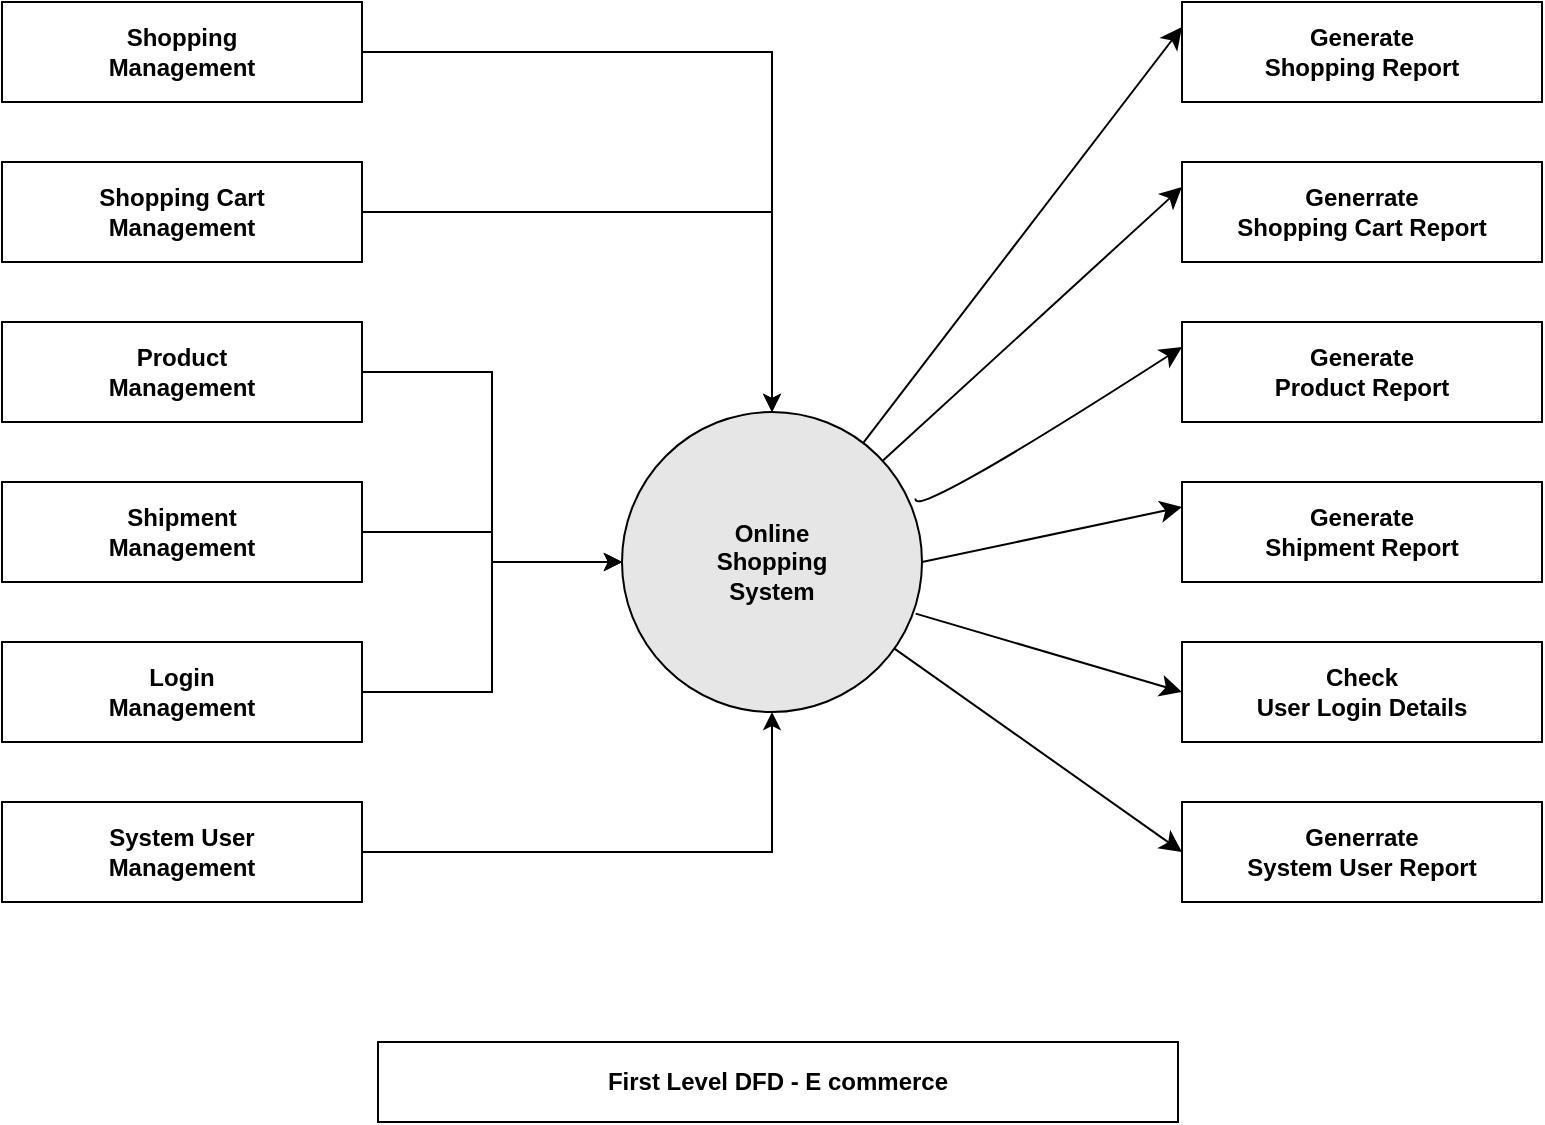 <mxfile version="28.2.3">
  <diagram name="Page-1" id="some-id">
    <mxGraphModel dx="1042" dy="562" grid="0" gridSize="10" guides="1" tooltips="1" connect="1" arrows="1" fold="1" page="1" pageScale="1" pageWidth="1100" pageHeight="850" math="0" shadow="0">
      <root>
        <mxCell id="0" />
        <mxCell id="1" parent="0" />
        <mxCell id="2" value="Shopping&lt;br&gt;Management" style="shape=rectangle;whiteSpace=wrap;html=1;fontStyle=1;strokeColor=#000000;fillColor=#FFFFFF;" parent="1" vertex="1">
          <mxGeometry x="40" y="40" width="180" height="50" as="geometry" />
        </mxCell>
        <mxCell id="3" value="Shopping Cart&lt;br&gt;Management" style="shape=rectangle;whiteSpace=wrap;html=1;fontStyle=1;strokeColor=#000000;fillColor=#FFFFFF;" parent="1" vertex="1">
          <mxGeometry x="40" y="120" width="180" height="50" as="geometry" />
        </mxCell>
        <mxCell id="4" value="Product&lt;br&gt;Management" style="shape=rectangle;whiteSpace=wrap;html=1;fontStyle=1;strokeColor=#000000;fillColor=#FFFFFF;" parent="1" vertex="1">
          <mxGeometry x="40" y="200" width="180" height="50" as="geometry" />
        </mxCell>
        <mxCell id="5" value="Shipment&lt;br&gt;Management" style="shape=rectangle;whiteSpace=wrap;html=1;fontStyle=1;strokeColor=#000000;fillColor=#FFFFFF;" parent="1" vertex="1">
          <mxGeometry x="40" y="280" width="180" height="50" as="geometry" />
        </mxCell>
        <mxCell id="6" value="Login&lt;br&gt;Management" style="shape=rectangle;whiteSpace=wrap;html=1;fontStyle=1;strokeColor=#000000;fillColor=#FFFFFF;" parent="1" vertex="1">
          <mxGeometry x="40" y="360" width="180" height="50" as="geometry" />
        </mxCell>
        <mxCell id="7" value="System User&lt;br&gt;Management" style="shape=rectangle;whiteSpace=wrap;html=1;fontStyle=1;strokeColor=#000000;fillColor=#FFFFFF;" parent="1" vertex="1">
          <mxGeometry x="40" y="440" width="180" height="50" as="geometry" />
        </mxCell>
        <mxCell id="8" value="Online&lt;br&gt;Shopping&lt;br&gt;System" style="ellipse;whiteSpace=wrap;html=1;aspect=fixed;fontStyle=1;strokeColor=#000000;fillColor=#E6E6E6;" parent="1" vertex="1">
          <mxGeometry x="350" y="245" width="150" height="150" as="geometry" />
        </mxCell>
        <mxCell id="9" value="Generate&lt;br&gt;Shopping Report" style="shape=rectangle;whiteSpace=wrap;html=1;fontStyle=1;strokeColor=#000000;fillColor=#FFFFFF;" parent="1" vertex="1">
          <mxGeometry x="630" y="40" width="180" height="50" as="geometry" />
        </mxCell>
        <mxCell id="10" value="Generrate&lt;br&gt;Shopping Cart Report" style="shape=rectangle;whiteSpace=wrap;html=1;fontStyle=1;strokeColor=#000000;fillColor=#FFFFFF;" parent="1" vertex="1">
          <mxGeometry x="630" y="120" width="180" height="50" as="geometry" />
        </mxCell>
        <mxCell id="11" value="Generate&lt;br&gt;Product Report" style="shape=rectangle;whiteSpace=wrap;html=1;fontStyle=1;strokeColor=#000000;fillColor=#FFFFFF;" parent="1" vertex="1">
          <mxGeometry x="630" y="200" width="180" height="50" as="geometry" />
        </mxCell>
        <mxCell id="12" value="Generate&lt;br&gt;Shipment Report" style="shape=rectangle;whiteSpace=wrap;html=1;fontStyle=1;strokeColor=#000000;fillColor=#FFFFFF;" parent="1" vertex="1">
          <mxGeometry x="630" y="280" width="180" height="50" as="geometry" />
        </mxCell>
        <mxCell id="13" value="Check&lt;br&gt;User Login Details" style="shape=rectangle;whiteSpace=wrap;html=1;fontStyle=1;strokeColor=#000000;fillColor=#FFFFFF;" parent="1" vertex="1">
          <mxGeometry x="630" y="360" width="180" height="50" as="geometry" />
        </mxCell>
        <mxCell id="14" value="Generrate&lt;br&gt;System User Report" style="shape=rectangle;whiteSpace=wrap;html=1;fontStyle=1;strokeColor=#000000;fillColor=#FFFFFF;" parent="1" vertex="1">
          <mxGeometry x="630" y="440" width="180" height="50" as="geometry" />
        </mxCell>
        <mxCell id="15" value="First Level DFD - E commerce" style="shape=rectangle;whiteSpace=wrap;html=1;fontStyle=1;strokeColor=#000000;fillColor=#FFFFFF;" parent="1" vertex="1">
          <mxGeometry x="228" y="560" width="400" height="40" as="geometry" />
        </mxCell>
        <mxCell id="16" style="edgeStyle=orthogonalEdgeStyle;rounded=0;orthogonalLoop=1;jettySize=auto;html=1;endArrow=classic;endFill=1;strokeColor=#000000;" parent="1" source="2" target="8" edge="1">
          <mxGeometry relative="1" as="geometry" />
        </mxCell>
        <mxCell id="17" style="edgeStyle=orthogonalEdgeStyle;rounded=0;orthogonalLoop=1;jettySize=auto;html=1;endArrow=classic;endFill=1;strokeColor=#000000;" parent="1" source="3" target="8" edge="1">
          <mxGeometry relative="1" as="geometry" />
        </mxCell>
        <mxCell id="18" style="edgeStyle=orthogonalEdgeStyle;rounded=0;orthogonalLoop=1;jettySize=auto;html=1;endArrow=classic;endFill=1;strokeColor=#000000;" parent="1" source="4" target="8" edge="1">
          <mxGeometry relative="1" as="geometry" />
        </mxCell>
        <mxCell id="19" style="edgeStyle=orthogonalEdgeStyle;rounded=0;orthogonalLoop=1;jettySize=auto;html=1;endArrow=classic;endFill=1;strokeColor=#000000;" parent="1" source="5" target="8" edge="1">
          <mxGeometry relative="1" as="geometry" />
        </mxCell>
        <mxCell id="20" style="edgeStyle=orthogonalEdgeStyle;rounded=0;orthogonalLoop=1;jettySize=auto;html=1;endArrow=classic;endFill=1;strokeColor=#000000;" parent="1" source="6" target="8" edge="1">
          <mxGeometry relative="1" as="geometry" />
        </mxCell>
        <mxCell id="21" style="edgeStyle=orthogonalEdgeStyle;rounded=0;orthogonalLoop=1;jettySize=auto;html=1;endArrow=classic;endFill=1;strokeColor=#000000;" parent="1" source="7" target="8" edge="1">
          <mxGeometry relative="1" as="geometry" />
        </mxCell>
        <mxCell id="27" value="" style="endArrow=classic;html=1;rounded=0;fontSize=12;startSize=8;endSize=8;curved=1;entryX=0;entryY=0.25;entryDx=0;entryDy=0;" parent="1" source="8" target="9" edge="1">
          <mxGeometry width="50" height="50" relative="1" as="geometry">
            <mxPoint x="460" y="340" as="sourcePoint" />
            <mxPoint x="510" y="290" as="targetPoint" />
          </mxGeometry>
        </mxCell>
        <mxCell id="28" value="" style="endArrow=classic;html=1;rounded=0;fontSize=12;startSize=8;endSize=8;curved=1;entryX=0;entryY=0.25;entryDx=0;entryDy=0;" parent="1" source="8" target="10" edge="1">
          <mxGeometry width="50" height="50" relative="1" as="geometry">
            <mxPoint x="460" y="340" as="sourcePoint" />
            <mxPoint x="510" y="290" as="targetPoint" />
          </mxGeometry>
        </mxCell>
        <mxCell id="29" value="" style="endArrow=classic;html=1;rounded=0;fontSize=12;startSize=8;endSize=8;curved=1;entryX=0;entryY=0.25;entryDx=0;entryDy=0;exitX=0.979;exitY=0.288;exitDx=0;exitDy=0;exitPerimeter=0;" parent="1" source="8" target="11" edge="1">
          <mxGeometry width="50" height="50" relative="1" as="geometry">
            <mxPoint x="460" y="340" as="sourcePoint" />
            <mxPoint x="510" y="290" as="targetPoint" />
            <Array as="points">
              <mxPoint x="494" y="300" />
            </Array>
          </mxGeometry>
        </mxCell>
        <mxCell id="30" value="" style="endArrow=classic;html=1;rounded=0;fontSize=12;startSize=8;endSize=8;curved=1;entryX=0;entryY=0.25;entryDx=0;entryDy=0;exitX=1;exitY=0.5;exitDx=0;exitDy=0;" parent="1" source="8" target="12" edge="1">
          <mxGeometry width="50" height="50" relative="1" as="geometry">
            <mxPoint x="510" y="320" as="sourcePoint" />
            <mxPoint x="510" y="290" as="targetPoint" />
          </mxGeometry>
        </mxCell>
        <mxCell id="31" value="" style="endArrow=classic;html=1;rounded=0;fontSize=12;startSize=8;endSize=8;curved=1;entryX=0;entryY=0.5;entryDx=0;entryDy=0;exitX=0.979;exitY=0.672;exitDx=0;exitDy=0;exitPerimeter=0;" parent="1" source="8" target="13" edge="1">
          <mxGeometry width="50" height="50" relative="1" as="geometry">
            <mxPoint x="490" y="340" as="sourcePoint" />
            <mxPoint x="510" y="290" as="targetPoint" />
          </mxGeometry>
        </mxCell>
        <mxCell id="32" value="" style="endArrow=classic;html=1;rounded=0;fontSize=12;startSize=8;endSize=8;curved=1;entryX=0;entryY=0.5;entryDx=0;entryDy=0;" parent="1" source="8" target="14" edge="1">
          <mxGeometry width="50" height="50" relative="1" as="geometry">
            <mxPoint x="460" y="340" as="sourcePoint" />
            <mxPoint x="620" y="460" as="targetPoint" />
          </mxGeometry>
        </mxCell>
      </root>
    </mxGraphModel>
  </diagram>
</mxfile>
